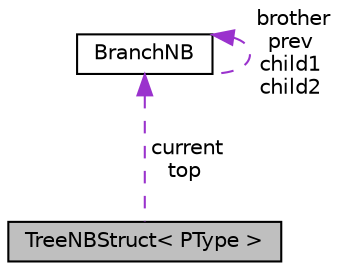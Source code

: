 digraph "TreeNBStruct&lt; PType &gt;"
{
 // LATEX_PDF_SIZE
  edge [fontname="Helvetica",fontsize="10",labelfontname="Helvetica",labelfontsize="10"];
  node [fontname="Helvetica",fontsize="10",shape=record];
  Node1 [label="TreeNBStruct\< PType \>",height=0.2,width=0.4,color="black", fillcolor="grey75", style="filled", fontcolor="black",tooltip="TreeNBStruct: Tree structure used for force calculation with particles (i.e. stars,..."];
  Node2 -> Node1 [dir="back",color="darkorchid3",fontsize="10",style="dashed",label=" current\ntop" ,fontname="Helvetica"];
  Node2 [label="BranchNB",height=0.2,width=0.4,color="black", fillcolor="white", style="filled",URL="$struct_branch_n_b.html",tooltip="Box representing a branch in a tree. It has four children. Used in TreeNBStruct which is used in Tree..."];
  Node2 -> Node2 [dir="back",color="darkorchid3",fontsize="10",style="dashed",label=" brother\nprev\nchild1\nchild2" ,fontname="Helvetica"];
}
